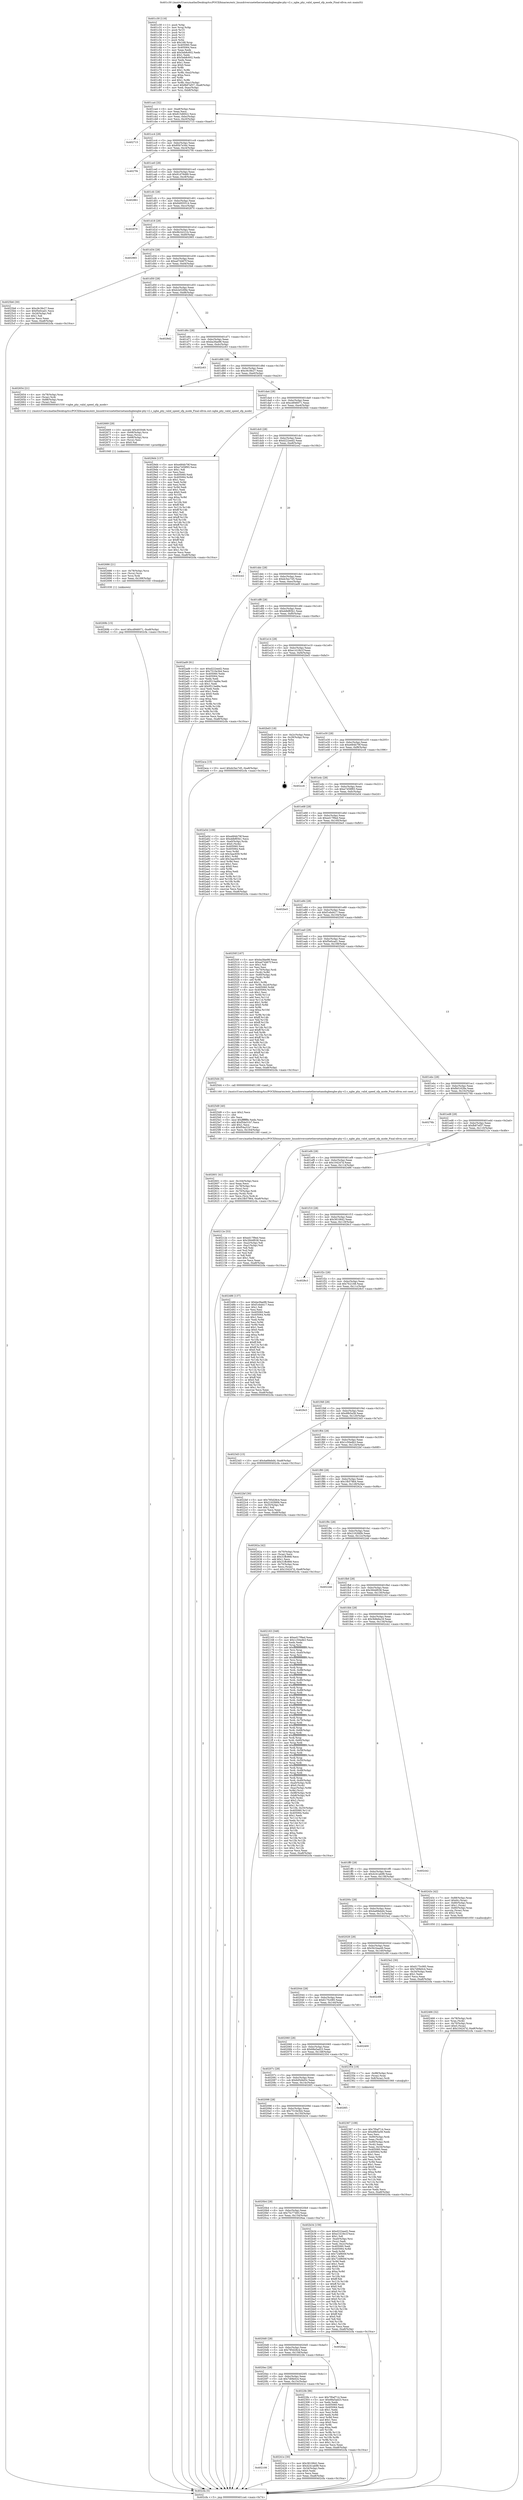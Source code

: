 digraph "0x401c30" {
  label = "0x401c30 (/mnt/c/Users/mathe/Desktop/tcc/POCII/binaries/extr_linuxdriversnetethernetamdxgbexgbe-phy-v2.c_xgbe_phy_valid_speed_sfp_mode_Final-ollvm.out::main(0))"
  labelloc = "t"
  node[shape=record]

  Entry [label="",width=0.3,height=0.3,shape=circle,fillcolor=black,style=filled]
  "0x401ca4" [label="{
     0x401ca4 [32]\l
     | [instrs]\l
     &nbsp;&nbsp;0x401ca4 \<+6\>: mov -0xa8(%rbp),%eax\l
     &nbsp;&nbsp;0x401caa \<+2\>: mov %eax,%ecx\l
     &nbsp;&nbsp;0x401cac \<+6\>: sub $0x815d6922,%ecx\l
     &nbsp;&nbsp;0x401cb2 \<+6\>: mov %eax,-0xbc(%rbp)\l
     &nbsp;&nbsp;0x401cb8 \<+6\>: mov %ecx,-0xc0(%rbp)\l
     &nbsp;&nbsp;0x401cbe \<+6\>: je 0000000000402715 \<main+0xae5\>\l
  }"]
  "0x402715" [label="{
     0x402715\l
  }", style=dashed]
  "0x401cc4" [label="{
     0x401cc4 [28]\l
     | [instrs]\l
     &nbsp;&nbsp;0x401cc4 \<+5\>: jmp 0000000000401cc9 \<main+0x99\>\l
     &nbsp;&nbsp;0x401cc9 \<+6\>: mov -0xbc(%rbp),%eax\l
     &nbsp;&nbsp;0x401ccf \<+5\>: sub $0x85b7e3dc,%eax\l
     &nbsp;&nbsp;0x401cd4 \<+6\>: mov %eax,-0xc4(%rbp)\l
     &nbsp;&nbsp;0x401cda \<+6\>: je 00000000004027f4 \<main+0xbc4\>\l
  }"]
  Exit [label="",width=0.3,height=0.3,shape=circle,fillcolor=black,style=filled,peripheries=2]
  "0x4027f4" [label="{
     0x4027f4\l
  }", style=dashed]
  "0x401ce0" [label="{
     0x401ce0 [28]\l
     | [instrs]\l
     &nbsp;&nbsp;0x401ce0 \<+5\>: jmp 0000000000401ce5 \<main+0xb5\>\l
     &nbsp;&nbsp;0x401ce5 \<+6\>: mov -0xbc(%rbp),%eax\l
     &nbsp;&nbsp;0x401ceb \<+5\>: sub $0x91d78489,%eax\l
     &nbsp;&nbsp;0x401cf0 \<+6\>: mov %eax,-0xc8(%rbp)\l
     &nbsp;&nbsp;0x401cf6 \<+6\>: je 0000000000402861 \<main+0xc31\>\l
  }"]
  "0x40269b" [label="{
     0x40269b [15]\l
     | [instrs]\l
     &nbsp;&nbsp;0x40269b \<+10\>: movl $0xcd946071,-0xa8(%rbp)\l
     &nbsp;&nbsp;0x4026a5 \<+5\>: jmp 0000000000402cfa \<main+0x10ca\>\l
  }"]
  "0x402861" [label="{
     0x402861\l
  }", style=dashed]
  "0x401cfc" [label="{
     0x401cfc [28]\l
     | [instrs]\l
     &nbsp;&nbsp;0x401cfc \<+5\>: jmp 0000000000401d01 \<main+0xd1\>\l
     &nbsp;&nbsp;0x401d01 \<+6\>: mov -0xbc(%rbp),%eax\l
     &nbsp;&nbsp;0x401d07 \<+5\>: sub $0x94955514,%eax\l
     &nbsp;&nbsp;0x401d0c \<+6\>: mov %eax,-0xcc(%rbp)\l
     &nbsp;&nbsp;0x401d12 \<+6\>: je 0000000000402870 \<main+0xc40\>\l
  }"]
  "0x402686" [label="{
     0x402686 [21]\l
     | [instrs]\l
     &nbsp;&nbsp;0x402686 \<+4\>: mov -0x78(%rbp),%rcx\l
     &nbsp;&nbsp;0x40268a \<+3\>: mov (%rcx),%rcx\l
     &nbsp;&nbsp;0x40268d \<+3\>: mov %rcx,%rdi\l
     &nbsp;&nbsp;0x402690 \<+6\>: mov %eax,-0x168(%rbp)\l
     &nbsp;&nbsp;0x402696 \<+5\>: call 0000000000401030 \<free@plt\>\l
     | [calls]\l
     &nbsp;&nbsp;0x401030 \{1\} (unknown)\l
  }"]
  "0x402870" [label="{
     0x402870\l
  }", style=dashed]
  "0x401d18" [label="{
     0x401d18 [28]\l
     | [instrs]\l
     &nbsp;&nbsp;0x401d18 \<+5\>: jmp 0000000000401d1d \<main+0xed\>\l
     &nbsp;&nbsp;0x401d1d \<+6\>: mov -0xbc(%rbp),%eax\l
     &nbsp;&nbsp;0x401d23 \<+5\>: sub $0x9b24221b,%eax\l
     &nbsp;&nbsp;0x401d28 \<+6\>: mov %eax,-0xd0(%rbp)\l
     &nbsp;&nbsp;0x401d2e \<+6\>: je 0000000000402965 \<main+0xd35\>\l
  }"]
  "0x402669" [label="{
     0x402669 [29]\l
     | [instrs]\l
     &nbsp;&nbsp;0x402669 \<+10\>: movabs $0x4030d6,%rdi\l
     &nbsp;&nbsp;0x402673 \<+4\>: mov -0x68(%rbp),%rcx\l
     &nbsp;&nbsp;0x402677 \<+2\>: mov %eax,(%rcx)\l
     &nbsp;&nbsp;0x402679 \<+4\>: mov -0x68(%rbp),%rcx\l
     &nbsp;&nbsp;0x40267d \<+2\>: mov (%rcx),%esi\l
     &nbsp;&nbsp;0x40267f \<+2\>: mov $0x0,%al\l
     &nbsp;&nbsp;0x402681 \<+5\>: call 0000000000401040 \<printf@plt\>\l
     | [calls]\l
     &nbsp;&nbsp;0x401040 \{1\} (unknown)\l
  }"]
  "0x402965" [label="{
     0x402965\l
  }", style=dashed]
  "0x401d34" [label="{
     0x401d34 [28]\l
     | [instrs]\l
     &nbsp;&nbsp;0x401d34 \<+5\>: jmp 0000000000401d39 \<main+0x109\>\l
     &nbsp;&nbsp;0x401d39 \<+6\>: mov -0xbc(%rbp),%eax\l
     &nbsp;&nbsp;0x401d3f \<+5\>: sub $0xad7d467f,%eax\l
     &nbsp;&nbsp;0x401d44 \<+6\>: mov %eax,-0xd4(%rbp)\l
     &nbsp;&nbsp;0x401d4a \<+6\>: je 00000000004025b6 \<main+0x986\>\l
  }"]
  "0x402601" [label="{
     0x402601 [41]\l
     | [instrs]\l
     &nbsp;&nbsp;0x402601 \<+6\>: mov -0x164(%rbp),%ecx\l
     &nbsp;&nbsp;0x402607 \<+3\>: imul %eax,%ecx\l
     &nbsp;&nbsp;0x40260a \<+4\>: mov -0x78(%rbp),%rsi\l
     &nbsp;&nbsp;0x40260e \<+3\>: mov (%rsi),%rsi\l
     &nbsp;&nbsp;0x402611 \<+4\>: mov -0x70(%rbp),%rdi\l
     &nbsp;&nbsp;0x402615 \<+3\>: movslq (%rdi),%rdi\l
     &nbsp;&nbsp;0x402618 \<+3\>: mov %ecx,(%rsi,%rdi,4)\l
     &nbsp;&nbsp;0x40261b \<+10\>: movl $0x1fb57864,-0xa8(%rbp)\l
     &nbsp;&nbsp;0x402625 \<+5\>: jmp 0000000000402cfa \<main+0x10ca\>\l
  }"]
  "0x4025b6" [label="{
     0x4025b6 [30]\l
     | [instrs]\l
     &nbsp;&nbsp;0x4025b6 \<+5\>: mov $0xc9c3fe27,%eax\l
     &nbsp;&nbsp;0x4025bb \<+5\>: mov $0xf5e0cad1,%ecx\l
     &nbsp;&nbsp;0x4025c0 \<+3\>: mov -0x2d(%rbp),%dl\l
     &nbsp;&nbsp;0x4025c3 \<+3\>: test $0x1,%dl\l
     &nbsp;&nbsp;0x4025c6 \<+3\>: cmovne %ecx,%eax\l
     &nbsp;&nbsp;0x4025c9 \<+6\>: mov %eax,-0xa8(%rbp)\l
     &nbsp;&nbsp;0x4025cf \<+5\>: jmp 0000000000402cfa \<main+0x10ca\>\l
  }"]
  "0x401d50" [label="{
     0x401d50 [28]\l
     | [instrs]\l
     &nbsp;&nbsp;0x401d50 \<+5\>: jmp 0000000000401d55 \<main+0x125\>\l
     &nbsp;&nbsp;0x401d55 \<+6\>: mov -0xbc(%rbp),%eax\l
     &nbsp;&nbsp;0x401d5b \<+5\>: sub $0xb2e5269e,%eax\l
     &nbsp;&nbsp;0x401d60 \<+6\>: mov %eax,-0xd8(%rbp)\l
     &nbsp;&nbsp;0x401d66 \<+6\>: je 00000000004028d2 \<main+0xca2\>\l
  }"]
  "0x4025d9" [label="{
     0x4025d9 [40]\l
     | [instrs]\l
     &nbsp;&nbsp;0x4025d9 \<+5\>: mov $0x2,%ecx\l
     &nbsp;&nbsp;0x4025de \<+1\>: cltd\l
     &nbsp;&nbsp;0x4025df \<+2\>: idiv %ecx\l
     &nbsp;&nbsp;0x4025e1 \<+6\>: imul $0xfffffffe,%edx,%ecx\l
     &nbsp;&nbsp;0x4025e7 \<+6\>: add $0xf54a31b7,%ecx\l
     &nbsp;&nbsp;0x4025ed \<+3\>: add $0x1,%ecx\l
     &nbsp;&nbsp;0x4025f0 \<+6\>: sub $0xf54a31b7,%ecx\l
     &nbsp;&nbsp;0x4025f6 \<+6\>: mov %ecx,-0x164(%rbp)\l
     &nbsp;&nbsp;0x4025fc \<+5\>: call 0000000000401160 \<next_i\>\l
     | [calls]\l
     &nbsp;&nbsp;0x401160 \{1\} (/mnt/c/Users/mathe/Desktop/tcc/POCII/binaries/extr_linuxdriversnetethernetamdxgbexgbe-phy-v2.c_xgbe_phy_valid_speed_sfp_mode_Final-ollvm.out::next_i)\l
  }"]
  "0x4028d2" [label="{
     0x4028d2\l
  }", style=dashed]
  "0x401d6c" [label="{
     0x401d6c [28]\l
     | [instrs]\l
     &nbsp;&nbsp;0x401d6c \<+5\>: jmp 0000000000401d71 \<main+0x141\>\l
     &nbsp;&nbsp;0x401d71 \<+6\>: mov -0xbc(%rbp),%eax\l
     &nbsp;&nbsp;0x401d77 \<+5\>: sub $0xba3fae98,%eax\l
     &nbsp;&nbsp;0x401d7c \<+6\>: mov %eax,-0xdc(%rbp)\l
     &nbsp;&nbsp;0x401d82 \<+6\>: je 0000000000402c63 \<main+0x1033\>\l
  }"]
  "0x402466" [label="{
     0x402466 [32]\l
     | [instrs]\l
     &nbsp;&nbsp;0x402466 \<+4\>: mov -0x78(%rbp),%rdi\l
     &nbsp;&nbsp;0x40246a \<+3\>: mov %rax,(%rdi)\l
     &nbsp;&nbsp;0x40246d \<+4\>: mov -0x70(%rbp),%rax\l
     &nbsp;&nbsp;0x402471 \<+6\>: movl $0x0,(%rax)\l
     &nbsp;&nbsp;0x402477 \<+10\>: movl $0x104247d,-0xa8(%rbp)\l
     &nbsp;&nbsp;0x402481 \<+5\>: jmp 0000000000402cfa \<main+0x10ca\>\l
  }"]
  "0x402c63" [label="{
     0x402c63\l
  }", style=dashed]
  "0x401d88" [label="{
     0x401d88 [28]\l
     | [instrs]\l
     &nbsp;&nbsp;0x401d88 \<+5\>: jmp 0000000000401d8d \<main+0x15d\>\l
     &nbsp;&nbsp;0x401d8d \<+6\>: mov -0xbc(%rbp),%eax\l
     &nbsp;&nbsp;0x401d93 \<+5\>: sub $0xc9c3fe27,%eax\l
     &nbsp;&nbsp;0x401d98 \<+6\>: mov %eax,-0xe0(%rbp)\l
     &nbsp;&nbsp;0x401d9e \<+6\>: je 0000000000402654 \<main+0xa24\>\l
  }"]
  "0x402108" [label="{
     0x402108\l
  }", style=dashed]
  "0x402654" [label="{
     0x402654 [21]\l
     | [instrs]\l
     &nbsp;&nbsp;0x402654 \<+4\>: mov -0x78(%rbp),%rax\l
     &nbsp;&nbsp;0x402658 \<+3\>: mov (%rax),%rdi\l
     &nbsp;&nbsp;0x40265b \<+7\>: mov -0x88(%rbp),%rax\l
     &nbsp;&nbsp;0x402662 \<+2\>: mov (%rax),%esi\l
     &nbsp;&nbsp;0x402664 \<+5\>: call 0000000000401530 \<xgbe_phy_valid_speed_sfp_mode\>\l
     | [calls]\l
     &nbsp;&nbsp;0x401530 \{1\} (/mnt/c/Users/mathe/Desktop/tcc/POCII/binaries/extr_linuxdriversnetethernetamdxgbexgbe-phy-v2.c_xgbe_phy_valid_speed_sfp_mode_Final-ollvm.out::xgbe_phy_valid_speed_sfp_mode)\l
  }"]
  "0x401da4" [label="{
     0x401da4 [28]\l
     | [instrs]\l
     &nbsp;&nbsp;0x401da4 \<+5\>: jmp 0000000000401da9 \<main+0x179\>\l
     &nbsp;&nbsp;0x401da9 \<+6\>: mov -0xbc(%rbp),%eax\l
     &nbsp;&nbsp;0x401daf \<+5\>: sub $0xcd946071,%eax\l
     &nbsp;&nbsp;0x401db4 \<+6\>: mov %eax,-0xe4(%rbp)\l
     &nbsp;&nbsp;0x401dba \<+6\>: je 00000000004029d4 \<main+0xda4\>\l
  }"]
  "0x40241e" [label="{
     0x40241e [30]\l
     | [instrs]\l
     &nbsp;&nbsp;0x40241e \<+5\>: mov $0x3810842,%eax\l
     &nbsp;&nbsp;0x402423 \<+5\>: mov $0x4241ab98,%ecx\l
     &nbsp;&nbsp;0x402428 \<+3\>: mov -0x34(%rbp),%edx\l
     &nbsp;&nbsp;0x40242b \<+3\>: cmp $0x0,%edx\l
     &nbsp;&nbsp;0x40242e \<+3\>: cmove %ecx,%eax\l
     &nbsp;&nbsp;0x402431 \<+6\>: mov %eax,-0xa8(%rbp)\l
     &nbsp;&nbsp;0x402437 \<+5\>: jmp 0000000000402cfa \<main+0x10ca\>\l
  }"]
  "0x4029d4" [label="{
     0x4029d4 [137]\l
     | [instrs]\l
     &nbsp;&nbsp;0x4029d4 \<+5\>: mov $0xe684b79f,%eax\l
     &nbsp;&nbsp;0x4029d9 \<+5\>: mov $0xe7459f93,%ecx\l
     &nbsp;&nbsp;0x4029de \<+2\>: mov $0x1,%dl\l
     &nbsp;&nbsp;0x4029e0 \<+2\>: xor %esi,%esi\l
     &nbsp;&nbsp;0x4029e2 \<+7\>: mov 0x405060,%edi\l
     &nbsp;&nbsp;0x4029e9 \<+8\>: mov 0x405064,%r8d\l
     &nbsp;&nbsp;0x4029f1 \<+3\>: sub $0x1,%esi\l
     &nbsp;&nbsp;0x4029f4 \<+3\>: mov %edi,%r9d\l
     &nbsp;&nbsp;0x4029f7 \<+3\>: add %esi,%r9d\l
     &nbsp;&nbsp;0x4029fa \<+4\>: imul %r9d,%edi\l
     &nbsp;&nbsp;0x4029fe \<+3\>: and $0x1,%edi\l
     &nbsp;&nbsp;0x402a01 \<+3\>: cmp $0x0,%edi\l
     &nbsp;&nbsp;0x402a04 \<+4\>: sete %r10b\l
     &nbsp;&nbsp;0x402a08 \<+4\>: cmp $0xa,%r8d\l
     &nbsp;&nbsp;0x402a0c \<+4\>: setl %r11b\l
     &nbsp;&nbsp;0x402a10 \<+3\>: mov %r10b,%bl\l
     &nbsp;&nbsp;0x402a13 \<+3\>: xor $0xff,%bl\l
     &nbsp;&nbsp;0x402a16 \<+3\>: mov %r11b,%r14b\l
     &nbsp;&nbsp;0x402a19 \<+4\>: xor $0xff,%r14b\l
     &nbsp;&nbsp;0x402a1d \<+3\>: xor $0x1,%dl\l
     &nbsp;&nbsp;0x402a20 \<+3\>: mov %bl,%r15b\l
     &nbsp;&nbsp;0x402a23 \<+4\>: and $0xff,%r15b\l
     &nbsp;&nbsp;0x402a27 \<+3\>: and %dl,%r10b\l
     &nbsp;&nbsp;0x402a2a \<+3\>: mov %r14b,%r12b\l
     &nbsp;&nbsp;0x402a2d \<+4\>: and $0xff,%r12b\l
     &nbsp;&nbsp;0x402a31 \<+3\>: and %dl,%r11b\l
     &nbsp;&nbsp;0x402a34 \<+3\>: or %r10b,%r15b\l
     &nbsp;&nbsp;0x402a37 \<+3\>: or %r11b,%r12b\l
     &nbsp;&nbsp;0x402a3a \<+3\>: xor %r12b,%r15b\l
     &nbsp;&nbsp;0x402a3d \<+3\>: or %r14b,%bl\l
     &nbsp;&nbsp;0x402a40 \<+3\>: xor $0xff,%bl\l
     &nbsp;&nbsp;0x402a43 \<+3\>: or $0x1,%dl\l
     &nbsp;&nbsp;0x402a46 \<+2\>: and %dl,%bl\l
     &nbsp;&nbsp;0x402a48 \<+3\>: or %bl,%r15b\l
     &nbsp;&nbsp;0x402a4b \<+4\>: test $0x1,%r15b\l
     &nbsp;&nbsp;0x402a4f \<+3\>: cmovne %ecx,%eax\l
     &nbsp;&nbsp;0x402a52 \<+6\>: mov %eax,-0xa8(%rbp)\l
     &nbsp;&nbsp;0x402a58 \<+5\>: jmp 0000000000402cfa \<main+0x10ca\>\l
  }"]
  "0x401dc0" [label="{
     0x401dc0 [28]\l
     | [instrs]\l
     &nbsp;&nbsp;0x401dc0 \<+5\>: jmp 0000000000401dc5 \<main+0x195\>\l
     &nbsp;&nbsp;0x401dc5 \<+6\>: mov -0xbc(%rbp),%eax\l
     &nbsp;&nbsp;0x401dcb \<+5\>: sub $0xd222eed2,%eax\l
     &nbsp;&nbsp;0x401dd0 \<+6\>: mov %eax,-0xe8(%rbp)\l
     &nbsp;&nbsp;0x401dd6 \<+6\>: je 0000000000402ce2 \<main+0x10b2\>\l
  }"]
  "0x402367" [label="{
     0x402367 [108]\l
     | [instrs]\l
     &nbsp;&nbsp;0x402367 \<+5\>: mov $0x7f0af714,%ecx\l
     &nbsp;&nbsp;0x40236c \<+5\>: mov $0xd9b5a58,%edx\l
     &nbsp;&nbsp;0x402371 \<+2\>: xor %esi,%esi\l
     &nbsp;&nbsp;0x402373 \<+7\>: mov -0x90(%rbp),%rdi\l
     &nbsp;&nbsp;0x40237a \<+2\>: mov %eax,(%rdi)\l
     &nbsp;&nbsp;0x40237c \<+7\>: mov -0x90(%rbp),%rdi\l
     &nbsp;&nbsp;0x402383 \<+2\>: mov (%rdi),%eax\l
     &nbsp;&nbsp;0x402385 \<+3\>: mov %eax,-0x34(%rbp)\l
     &nbsp;&nbsp;0x402388 \<+7\>: mov 0x405060,%eax\l
     &nbsp;&nbsp;0x40238f \<+8\>: mov 0x405064,%r8d\l
     &nbsp;&nbsp;0x402397 \<+3\>: sub $0x1,%esi\l
     &nbsp;&nbsp;0x40239a \<+3\>: mov %eax,%r9d\l
     &nbsp;&nbsp;0x40239d \<+3\>: add %esi,%r9d\l
     &nbsp;&nbsp;0x4023a0 \<+4\>: imul %r9d,%eax\l
     &nbsp;&nbsp;0x4023a4 \<+3\>: and $0x1,%eax\l
     &nbsp;&nbsp;0x4023a7 \<+3\>: cmp $0x0,%eax\l
     &nbsp;&nbsp;0x4023aa \<+4\>: sete %r10b\l
     &nbsp;&nbsp;0x4023ae \<+4\>: cmp $0xa,%r8d\l
     &nbsp;&nbsp;0x4023b2 \<+4\>: setl %r11b\l
     &nbsp;&nbsp;0x4023b6 \<+3\>: mov %r10b,%bl\l
     &nbsp;&nbsp;0x4023b9 \<+3\>: and %r11b,%bl\l
     &nbsp;&nbsp;0x4023bc \<+3\>: xor %r11b,%r10b\l
     &nbsp;&nbsp;0x4023bf \<+3\>: or %r10b,%bl\l
     &nbsp;&nbsp;0x4023c2 \<+3\>: test $0x1,%bl\l
     &nbsp;&nbsp;0x4023c5 \<+3\>: cmovne %edx,%ecx\l
     &nbsp;&nbsp;0x4023c8 \<+6\>: mov %ecx,-0xa8(%rbp)\l
     &nbsp;&nbsp;0x4023ce \<+5\>: jmp 0000000000402cfa \<main+0x10ca\>\l
  }"]
  "0x402ce2" [label="{
     0x402ce2\l
  }", style=dashed]
  "0x401ddc" [label="{
     0x401ddc [28]\l
     | [instrs]\l
     &nbsp;&nbsp;0x401ddc \<+5\>: jmp 0000000000401de1 \<main+0x1b1\>\l
     &nbsp;&nbsp;0x401de1 \<+6\>: mov -0xbc(%rbp),%eax\l
     &nbsp;&nbsp;0x401de7 \<+5\>: sub $0xdc5ec7d5,%eax\l
     &nbsp;&nbsp;0x401dec \<+6\>: mov %eax,-0xec(%rbp)\l
     &nbsp;&nbsp;0x401df2 \<+6\>: je 0000000000402ad9 \<main+0xea9\>\l
  }"]
  "0x4020ec" [label="{
     0x4020ec [28]\l
     | [instrs]\l
     &nbsp;&nbsp;0x4020ec \<+5\>: jmp 00000000004020f1 \<main+0x4c1\>\l
     &nbsp;&nbsp;0x4020f1 \<+6\>: mov -0xbc(%rbp),%eax\l
     &nbsp;&nbsp;0x4020f7 \<+5\>: sub $0x7d0fe0c4,%eax\l
     &nbsp;&nbsp;0x4020fc \<+6\>: mov %eax,-0x15c(%rbp)\l
     &nbsp;&nbsp;0x402102 \<+6\>: je 000000000040241e \<main+0x7ee\>\l
  }"]
  "0x402ad9" [label="{
     0x402ad9 [91]\l
     | [instrs]\l
     &nbsp;&nbsp;0x402ad9 \<+5\>: mov $0xd222eed2,%eax\l
     &nbsp;&nbsp;0x402ade \<+5\>: mov $0x7510e3b4,%ecx\l
     &nbsp;&nbsp;0x402ae3 \<+7\>: mov 0x405060,%edx\l
     &nbsp;&nbsp;0x402aea \<+7\>: mov 0x405064,%esi\l
     &nbsp;&nbsp;0x402af1 \<+2\>: mov %edx,%edi\l
     &nbsp;&nbsp;0x402af3 \<+6\>: sub $0x9513ad6e,%edi\l
     &nbsp;&nbsp;0x402af9 \<+3\>: sub $0x1,%edi\l
     &nbsp;&nbsp;0x402afc \<+6\>: add $0x9513ad6e,%edi\l
     &nbsp;&nbsp;0x402b02 \<+3\>: imul %edi,%edx\l
     &nbsp;&nbsp;0x402b05 \<+3\>: and $0x1,%edx\l
     &nbsp;&nbsp;0x402b08 \<+3\>: cmp $0x0,%edx\l
     &nbsp;&nbsp;0x402b0b \<+4\>: sete %r8b\l
     &nbsp;&nbsp;0x402b0f \<+3\>: cmp $0xa,%esi\l
     &nbsp;&nbsp;0x402b12 \<+4\>: setl %r9b\l
     &nbsp;&nbsp;0x402b16 \<+3\>: mov %r8b,%r10b\l
     &nbsp;&nbsp;0x402b19 \<+3\>: and %r9b,%r10b\l
     &nbsp;&nbsp;0x402b1c \<+3\>: xor %r9b,%r8b\l
     &nbsp;&nbsp;0x402b1f \<+3\>: or %r8b,%r10b\l
     &nbsp;&nbsp;0x402b22 \<+4\>: test $0x1,%r10b\l
     &nbsp;&nbsp;0x402b26 \<+3\>: cmovne %ecx,%eax\l
     &nbsp;&nbsp;0x402b29 \<+6\>: mov %eax,-0xa8(%rbp)\l
     &nbsp;&nbsp;0x402b2f \<+5\>: jmp 0000000000402cfa \<main+0x10ca\>\l
  }"]
  "0x401df8" [label="{
     0x401df8 [28]\l
     | [instrs]\l
     &nbsp;&nbsp;0x401df8 \<+5\>: jmp 0000000000401dfd \<main+0x1cd\>\l
     &nbsp;&nbsp;0x401dfd \<+6\>: mov -0xbc(%rbp),%eax\l
     &nbsp;&nbsp;0x401e03 \<+5\>: sub $0xddbf65b1,%eax\l
     &nbsp;&nbsp;0x401e08 \<+6\>: mov %eax,-0xf0(%rbp)\l
     &nbsp;&nbsp;0x401e0e \<+6\>: je 0000000000402aca \<main+0xe9a\>\l
  }"]
  "0x4022fe" [label="{
     0x4022fe [86]\l
     | [instrs]\l
     &nbsp;&nbsp;0x4022fe \<+5\>: mov $0x7f0af714,%eax\l
     &nbsp;&nbsp;0x402303 \<+5\>: mov $0x68a5ad23,%ecx\l
     &nbsp;&nbsp;0x402308 \<+2\>: xor %edx,%edx\l
     &nbsp;&nbsp;0x40230a \<+7\>: mov 0x405060,%esi\l
     &nbsp;&nbsp;0x402311 \<+7\>: mov 0x405064,%edi\l
     &nbsp;&nbsp;0x402318 \<+3\>: sub $0x1,%edx\l
     &nbsp;&nbsp;0x40231b \<+3\>: mov %esi,%r8d\l
     &nbsp;&nbsp;0x40231e \<+3\>: add %edx,%r8d\l
     &nbsp;&nbsp;0x402321 \<+4\>: imul %r8d,%esi\l
     &nbsp;&nbsp;0x402325 \<+3\>: and $0x1,%esi\l
     &nbsp;&nbsp;0x402328 \<+3\>: cmp $0x0,%esi\l
     &nbsp;&nbsp;0x40232b \<+4\>: sete %r9b\l
     &nbsp;&nbsp;0x40232f \<+3\>: cmp $0xa,%edi\l
     &nbsp;&nbsp;0x402332 \<+4\>: setl %r10b\l
     &nbsp;&nbsp;0x402336 \<+3\>: mov %r9b,%r11b\l
     &nbsp;&nbsp;0x402339 \<+3\>: and %r10b,%r11b\l
     &nbsp;&nbsp;0x40233c \<+3\>: xor %r10b,%r9b\l
     &nbsp;&nbsp;0x40233f \<+3\>: or %r9b,%r11b\l
     &nbsp;&nbsp;0x402342 \<+4\>: test $0x1,%r11b\l
     &nbsp;&nbsp;0x402346 \<+3\>: cmovne %ecx,%eax\l
     &nbsp;&nbsp;0x402349 \<+6\>: mov %eax,-0xa8(%rbp)\l
     &nbsp;&nbsp;0x40234f \<+5\>: jmp 0000000000402cfa \<main+0x10ca\>\l
  }"]
  "0x402aca" [label="{
     0x402aca [15]\l
     | [instrs]\l
     &nbsp;&nbsp;0x402aca \<+10\>: movl $0xdc5ec7d5,-0xa8(%rbp)\l
     &nbsp;&nbsp;0x402ad4 \<+5\>: jmp 0000000000402cfa \<main+0x10ca\>\l
  }"]
  "0x401e14" [label="{
     0x401e14 [28]\l
     | [instrs]\l
     &nbsp;&nbsp;0x401e14 \<+5\>: jmp 0000000000401e19 \<main+0x1e9\>\l
     &nbsp;&nbsp;0x401e19 \<+6\>: mov -0xbc(%rbp),%eax\l
     &nbsp;&nbsp;0x401e1f \<+5\>: sub $0xe1410b1f,%eax\l
     &nbsp;&nbsp;0x401e24 \<+6\>: mov %eax,-0xf4(%rbp)\l
     &nbsp;&nbsp;0x401e2a \<+6\>: je 0000000000402bd3 \<main+0xfa3\>\l
  }"]
  "0x4020d0" [label="{
     0x4020d0 [28]\l
     | [instrs]\l
     &nbsp;&nbsp;0x4020d0 \<+5\>: jmp 00000000004020d5 \<main+0x4a5\>\l
     &nbsp;&nbsp;0x4020d5 \<+6\>: mov -0xbc(%rbp),%eax\l
     &nbsp;&nbsp;0x4020db \<+5\>: sub $0x785d28c4,%eax\l
     &nbsp;&nbsp;0x4020e0 \<+6\>: mov %eax,-0x158(%rbp)\l
     &nbsp;&nbsp;0x4020e6 \<+6\>: je 00000000004022fe \<main+0x6ce\>\l
  }"]
  "0x402bd3" [label="{
     0x402bd3 [18]\l
     | [instrs]\l
     &nbsp;&nbsp;0x402bd3 \<+3\>: mov -0x2c(%rbp),%eax\l
     &nbsp;&nbsp;0x402bd6 \<+4\>: lea -0x28(%rbp),%rsp\l
     &nbsp;&nbsp;0x402bda \<+1\>: pop %rbx\l
     &nbsp;&nbsp;0x402bdb \<+2\>: pop %r12\l
     &nbsp;&nbsp;0x402bdd \<+2\>: pop %r13\l
     &nbsp;&nbsp;0x402bdf \<+2\>: pop %r14\l
     &nbsp;&nbsp;0x402be1 \<+2\>: pop %r15\l
     &nbsp;&nbsp;0x402be3 \<+1\>: pop %rbp\l
     &nbsp;&nbsp;0x402be4 \<+1\>: ret\l
  }"]
  "0x401e30" [label="{
     0x401e30 [28]\l
     | [instrs]\l
     &nbsp;&nbsp;0x401e30 \<+5\>: jmp 0000000000401e35 \<main+0x205\>\l
     &nbsp;&nbsp;0x401e35 \<+6\>: mov -0xbc(%rbp),%eax\l
     &nbsp;&nbsp;0x401e3b \<+5\>: sub $0xe684b79f,%eax\l
     &nbsp;&nbsp;0x401e40 \<+6\>: mov %eax,-0xf8(%rbp)\l
     &nbsp;&nbsp;0x401e46 \<+6\>: je 0000000000402cc6 \<main+0x1096\>\l
  }"]
  "0x4026aa" [label="{
     0x4026aa\l
  }", style=dashed]
  "0x402cc6" [label="{
     0x402cc6\l
  }", style=dashed]
  "0x401e4c" [label="{
     0x401e4c [28]\l
     | [instrs]\l
     &nbsp;&nbsp;0x401e4c \<+5\>: jmp 0000000000401e51 \<main+0x221\>\l
     &nbsp;&nbsp;0x401e51 \<+6\>: mov -0xbc(%rbp),%eax\l
     &nbsp;&nbsp;0x401e57 \<+5\>: sub $0xe7459f93,%eax\l
     &nbsp;&nbsp;0x401e5c \<+6\>: mov %eax,-0xfc(%rbp)\l
     &nbsp;&nbsp;0x401e62 \<+6\>: je 0000000000402a5d \<main+0xe2d\>\l
  }"]
  "0x4020b4" [label="{
     0x4020b4 [28]\l
     | [instrs]\l
     &nbsp;&nbsp;0x4020b4 \<+5\>: jmp 00000000004020b9 \<main+0x489\>\l
     &nbsp;&nbsp;0x4020b9 \<+6\>: mov -0xbc(%rbp),%eax\l
     &nbsp;&nbsp;0x4020bf \<+5\>: sub $0x75c77493,%eax\l
     &nbsp;&nbsp;0x4020c4 \<+6\>: mov %eax,-0x154(%rbp)\l
     &nbsp;&nbsp;0x4020ca \<+6\>: je 00000000004026aa \<main+0xa7a\>\l
  }"]
  "0x402a5d" [label="{
     0x402a5d [109]\l
     | [instrs]\l
     &nbsp;&nbsp;0x402a5d \<+5\>: mov $0xe684b79f,%eax\l
     &nbsp;&nbsp;0x402a62 \<+5\>: mov $0xddbf65b1,%ecx\l
     &nbsp;&nbsp;0x402a67 \<+7\>: mov -0xa0(%rbp),%rdx\l
     &nbsp;&nbsp;0x402a6e \<+6\>: movl $0x0,(%rdx)\l
     &nbsp;&nbsp;0x402a74 \<+7\>: mov 0x405060,%esi\l
     &nbsp;&nbsp;0x402a7b \<+7\>: mov 0x405064,%edi\l
     &nbsp;&nbsp;0x402a82 \<+3\>: mov %esi,%r8d\l
     &nbsp;&nbsp;0x402a85 \<+7\>: sub $0x3aac659,%r8d\l
     &nbsp;&nbsp;0x402a8c \<+4\>: sub $0x1,%r8d\l
     &nbsp;&nbsp;0x402a90 \<+7\>: add $0x3aac659,%r8d\l
     &nbsp;&nbsp;0x402a97 \<+4\>: imul %r8d,%esi\l
     &nbsp;&nbsp;0x402a9b \<+3\>: and $0x1,%esi\l
     &nbsp;&nbsp;0x402a9e \<+3\>: cmp $0x0,%esi\l
     &nbsp;&nbsp;0x402aa1 \<+4\>: sete %r9b\l
     &nbsp;&nbsp;0x402aa5 \<+3\>: cmp $0xa,%edi\l
     &nbsp;&nbsp;0x402aa8 \<+4\>: setl %r10b\l
     &nbsp;&nbsp;0x402aac \<+3\>: mov %r9b,%r11b\l
     &nbsp;&nbsp;0x402aaf \<+3\>: and %r10b,%r11b\l
     &nbsp;&nbsp;0x402ab2 \<+3\>: xor %r10b,%r9b\l
     &nbsp;&nbsp;0x402ab5 \<+3\>: or %r9b,%r11b\l
     &nbsp;&nbsp;0x402ab8 \<+4\>: test $0x1,%r11b\l
     &nbsp;&nbsp;0x402abc \<+3\>: cmovne %ecx,%eax\l
     &nbsp;&nbsp;0x402abf \<+6\>: mov %eax,-0xa8(%rbp)\l
     &nbsp;&nbsp;0x402ac5 \<+5\>: jmp 0000000000402cfa \<main+0x10ca\>\l
  }"]
  "0x401e68" [label="{
     0x401e68 [28]\l
     | [instrs]\l
     &nbsp;&nbsp;0x401e68 \<+5\>: jmp 0000000000401e6d \<main+0x23d\>\l
     &nbsp;&nbsp;0x401e6d \<+6\>: mov -0xbc(%rbp),%eax\l
     &nbsp;&nbsp;0x401e73 \<+5\>: sub $0xed17f9ed,%eax\l
     &nbsp;&nbsp;0x401e78 \<+6\>: mov %eax,-0x100(%rbp)\l
     &nbsp;&nbsp;0x401e7e \<+6\>: je 0000000000402be5 \<main+0xfb5\>\l
  }"]
  "0x402b34" [label="{
     0x402b34 [159]\l
     | [instrs]\l
     &nbsp;&nbsp;0x402b34 \<+5\>: mov $0xd222eed2,%eax\l
     &nbsp;&nbsp;0x402b39 \<+5\>: mov $0xe1410b1f,%ecx\l
     &nbsp;&nbsp;0x402b3e \<+2\>: mov $0x1,%dl\l
     &nbsp;&nbsp;0x402b40 \<+7\>: mov -0xa0(%rbp),%rsi\l
     &nbsp;&nbsp;0x402b47 \<+2\>: mov (%rsi),%edi\l
     &nbsp;&nbsp;0x402b49 \<+3\>: mov %edi,-0x2c(%rbp)\l
     &nbsp;&nbsp;0x402b4c \<+7\>: mov 0x405060,%edi\l
     &nbsp;&nbsp;0x402b53 \<+8\>: mov 0x405064,%r8d\l
     &nbsp;&nbsp;0x402b5b \<+3\>: mov %edi,%r9d\l
     &nbsp;&nbsp;0x402b5e \<+7\>: sub $0x724f600f,%r9d\l
     &nbsp;&nbsp;0x402b65 \<+4\>: sub $0x1,%r9d\l
     &nbsp;&nbsp;0x402b69 \<+7\>: add $0x724f600f,%r9d\l
     &nbsp;&nbsp;0x402b70 \<+4\>: imul %r9d,%edi\l
     &nbsp;&nbsp;0x402b74 \<+3\>: and $0x1,%edi\l
     &nbsp;&nbsp;0x402b77 \<+3\>: cmp $0x0,%edi\l
     &nbsp;&nbsp;0x402b7a \<+4\>: sete %r10b\l
     &nbsp;&nbsp;0x402b7e \<+4\>: cmp $0xa,%r8d\l
     &nbsp;&nbsp;0x402b82 \<+4\>: setl %r11b\l
     &nbsp;&nbsp;0x402b86 \<+3\>: mov %r10b,%bl\l
     &nbsp;&nbsp;0x402b89 \<+3\>: xor $0xff,%bl\l
     &nbsp;&nbsp;0x402b8c \<+3\>: mov %r11b,%r14b\l
     &nbsp;&nbsp;0x402b8f \<+4\>: xor $0xff,%r14b\l
     &nbsp;&nbsp;0x402b93 \<+3\>: xor $0x0,%dl\l
     &nbsp;&nbsp;0x402b96 \<+3\>: mov %bl,%r15b\l
     &nbsp;&nbsp;0x402b99 \<+4\>: and $0x0,%r15b\l
     &nbsp;&nbsp;0x402b9d \<+3\>: and %dl,%r10b\l
     &nbsp;&nbsp;0x402ba0 \<+3\>: mov %r14b,%r12b\l
     &nbsp;&nbsp;0x402ba3 \<+4\>: and $0x0,%r12b\l
     &nbsp;&nbsp;0x402ba7 \<+3\>: and %dl,%r11b\l
     &nbsp;&nbsp;0x402baa \<+3\>: or %r10b,%r15b\l
     &nbsp;&nbsp;0x402bad \<+3\>: or %r11b,%r12b\l
     &nbsp;&nbsp;0x402bb0 \<+3\>: xor %r12b,%r15b\l
     &nbsp;&nbsp;0x402bb3 \<+3\>: or %r14b,%bl\l
     &nbsp;&nbsp;0x402bb6 \<+3\>: xor $0xff,%bl\l
     &nbsp;&nbsp;0x402bb9 \<+3\>: or $0x0,%dl\l
     &nbsp;&nbsp;0x402bbc \<+2\>: and %dl,%bl\l
     &nbsp;&nbsp;0x402bbe \<+3\>: or %bl,%r15b\l
     &nbsp;&nbsp;0x402bc1 \<+4\>: test $0x1,%r15b\l
     &nbsp;&nbsp;0x402bc5 \<+3\>: cmovne %ecx,%eax\l
     &nbsp;&nbsp;0x402bc8 \<+6\>: mov %eax,-0xa8(%rbp)\l
     &nbsp;&nbsp;0x402bce \<+5\>: jmp 0000000000402cfa \<main+0x10ca\>\l
  }"]
  "0x402be5" [label="{
     0x402be5\l
  }", style=dashed]
  "0x401e84" [label="{
     0x401e84 [28]\l
     | [instrs]\l
     &nbsp;&nbsp;0x401e84 \<+5\>: jmp 0000000000401e89 \<main+0x259\>\l
     &nbsp;&nbsp;0x401e89 \<+6\>: mov -0xbc(%rbp),%eax\l
     &nbsp;&nbsp;0x401e8f \<+5\>: sub $0xf1ebd417,%eax\l
     &nbsp;&nbsp;0x401e94 \<+6\>: mov %eax,-0x104(%rbp)\l
     &nbsp;&nbsp;0x401e9a \<+6\>: je 000000000040250f \<main+0x8df\>\l
  }"]
  "0x402098" [label="{
     0x402098 [28]\l
     | [instrs]\l
     &nbsp;&nbsp;0x402098 \<+5\>: jmp 000000000040209d \<main+0x46d\>\l
     &nbsp;&nbsp;0x40209d \<+6\>: mov -0xbc(%rbp),%eax\l
     &nbsp;&nbsp;0x4020a3 \<+5\>: sub $0x7510e3b4,%eax\l
     &nbsp;&nbsp;0x4020a8 \<+6\>: mov %eax,-0x150(%rbp)\l
     &nbsp;&nbsp;0x4020ae \<+6\>: je 0000000000402b34 \<main+0xf04\>\l
  }"]
  "0x40250f" [label="{
     0x40250f [167]\l
     | [instrs]\l
     &nbsp;&nbsp;0x40250f \<+5\>: mov $0xba3fae98,%eax\l
     &nbsp;&nbsp;0x402514 \<+5\>: mov $0xad7d467f,%ecx\l
     &nbsp;&nbsp;0x402519 \<+2\>: mov $0x1,%dl\l
     &nbsp;&nbsp;0x40251b \<+2\>: xor %esi,%esi\l
     &nbsp;&nbsp;0x40251d \<+4\>: mov -0x70(%rbp),%rdi\l
     &nbsp;&nbsp;0x402521 \<+3\>: mov (%rdi),%r8d\l
     &nbsp;&nbsp;0x402524 \<+4\>: mov -0x80(%rbp),%rdi\l
     &nbsp;&nbsp;0x402528 \<+3\>: cmp (%rdi),%r8d\l
     &nbsp;&nbsp;0x40252b \<+4\>: setl %r9b\l
     &nbsp;&nbsp;0x40252f \<+4\>: and $0x1,%r9b\l
     &nbsp;&nbsp;0x402533 \<+4\>: mov %r9b,-0x2d(%rbp)\l
     &nbsp;&nbsp;0x402537 \<+8\>: mov 0x405060,%r8d\l
     &nbsp;&nbsp;0x40253f \<+8\>: mov 0x405064,%r10d\l
     &nbsp;&nbsp;0x402547 \<+3\>: sub $0x1,%esi\l
     &nbsp;&nbsp;0x40254a \<+3\>: mov %r8d,%r11d\l
     &nbsp;&nbsp;0x40254d \<+3\>: add %esi,%r11d\l
     &nbsp;&nbsp;0x402550 \<+4\>: imul %r11d,%r8d\l
     &nbsp;&nbsp;0x402554 \<+4\>: and $0x1,%r8d\l
     &nbsp;&nbsp;0x402558 \<+4\>: cmp $0x0,%r8d\l
     &nbsp;&nbsp;0x40255c \<+4\>: sete %r9b\l
     &nbsp;&nbsp;0x402560 \<+4\>: cmp $0xa,%r10d\l
     &nbsp;&nbsp;0x402564 \<+3\>: setl %bl\l
     &nbsp;&nbsp;0x402567 \<+3\>: mov %r9b,%r14b\l
     &nbsp;&nbsp;0x40256a \<+4\>: xor $0xff,%r14b\l
     &nbsp;&nbsp;0x40256e \<+3\>: mov %bl,%r15b\l
     &nbsp;&nbsp;0x402571 \<+4\>: xor $0xff,%r15b\l
     &nbsp;&nbsp;0x402575 \<+3\>: xor $0x1,%dl\l
     &nbsp;&nbsp;0x402578 \<+3\>: mov %r14b,%r12b\l
     &nbsp;&nbsp;0x40257b \<+4\>: and $0xff,%r12b\l
     &nbsp;&nbsp;0x40257f \<+3\>: and %dl,%r9b\l
     &nbsp;&nbsp;0x402582 \<+3\>: mov %r15b,%r13b\l
     &nbsp;&nbsp;0x402585 \<+4\>: and $0xff,%r13b\l
     &nbsp;&nbsp;0x402589 \<+2\>: and %dl,%bl\l
     &nbsp;&nbsp;0x40258b \<+3\>: or %r9b,%r12b\l
     &nbsp;&nbsp;0x40258e \<+3\>: or %bl,%r13b\l
     &nbsp;&nbsp;0x402591 \<+3\>: xor %r13b,%r12b\l
     &nbsp;&nbsp;0x402594 \<+3\>: or %r15b,%r14b\l
     &nbsp;&nbsp;0x402597 \<+4\>: xor $0xff,%r14b\l
     &nbsp;&nbsp;0x40259b \<+3\>: or $0x1,%dl\l
     &nbsp;&nbsp;0x40259e \<+3\>: and %dl,%r14b\l
     &nbsp;&nbsp;0x4025a1 \<+3\>: or %r14b,%r12b\l
     &nbsp;&nbsp;0x4025a4 \<+4\>: test $0x1,%r12b\l
     &nbsp;&nbsp;0x4025a8 \<+3\>: cmovne %ecx,%eax\l
     &nbsp;&nbsp;0x4025ab \<+6\>: mov %eax,-0xa8(%rbp)\l
     &nbsp;&nbsp;0x4025b1 \<+5\>: jmp 0000000000402cfa \<main+0x10ca\>\l
  }"]
  "0x401ea0" [label="{
     0x401ea0 [28]\l
     | [instrs]\l
     &nbsp;&nbsp;0x401ea0 \<+5\>: jmp 0000000000401ea5 \<main+0x275\>\l
     &nbsp;&nbsp;0x401ea5 \<+6\>: mov -0xbc(%rbp),%eax\l
     &nbsp;&nbsp;0x401eab \<+5\>: sub $0xf5e0cad1,%eax\l
     &nbsp;&nbsp;0x401eb0 \<+6\>: mov %eax,-0x108(%rbp)\l
     &nbsp;&nbsp;0x401eb6 \<+6\>: je 00000000004025d4 \<main+0x9a4\>\l
  }"]
  "0x4026f1" [label="{
     0x4026f1\l
  }", style=dashed]
  "0x4025d4" [label="{
     0x4025d4 [5]\l
     | [instrs]\l
     &nbsp;&nbsp;0x4025d4 \<+5\>: call 0000000000401160 \<next_i\>\l
     | [calls]\l
     &nbsp;&nbsp;0x401160 \{1\} (/mnt/c/Users/mathe/Desktop/tcc/POCII/binaries/extr_linuxdriversnetethernetamdxgbexgbe-phy-v2.c_xgbe_phy_valid_speed_sfp_mode_Final-ollvm.out::next_i)\l
  }"]
  "0x401ebc" [label="{
     0x401ebc [28]\l
     | [instrs]\l
     &nbsp;&nbsp;0x401ebc \<+5\>: jmp 0000000000401ec1 \<main+0x291\>\l
     &nbsp;&nbsp;0x401ec1 \<+6\>: mov -0xbc(%rbp),%eax\l
     &nbsp;&nbsp;0x401ec7 \<+5\>: sub $0xfb01628a,%eax\l
     &nbsp;&nbsp;0x401ecc \<+6\>: mov %eax,-0x10c(%rbp)\l
     &nbsp;&nbsp;0x401ed2 \<+6\>: je 000000000040276b \<main+0xb3b\>\l
  }"]
  "0x40207c" [label="{
     0x40207c [28]\l
     | [instrs]\l
     &nbsp;&nbsp;0x40207c \<+5\>: jmp 0000000000402081 \<main+0x451\>\l
     &nbsp;&nbsp;0x402081 \<+6\>: mov -0xbc(%rbp),%eax\l
     &nbsp;&nbsp;0x402087 \<+5\>: sub $0x6d5d4d3c,%eax\l
     &nbsp;&nbsp;0x40208c \<+6\>: mov %eax,-0x14c(%rbp)\l
     &nbsp;&nbsp;0x402092 \<+6\>: je 00000000004026f1 \<main+0xac1\>\l
  }"]
  "0x40276b" [label="{
     0x40276b\l
  }", style=dashed]
  "0x401ed8" [label="{
     0x401ed8 [28]\l
     | [instrs]\l
     &nbsp;&nbsp;0x401ed8 \<+5\>: jmp 0000000000401edd \<main+0x2ad\>\l
     &nbsp;&nbsp;0x401edd \<+6\>: mov -0xbc(%rbp),%eax\l
     &nbsp;&nbsp;0x401ee3 \<+5\>: sub $0xfb87ef37,%eax\l
     &nbsp;&nbsp;0x401ee8 \<+6\>: mov %eax,-0x110(%rbp)\l
     &nbsp;&nbsp;0x401eee \<+6\>: je 000000000040212e \<main+0x4fe\>\l
  }"]
  "0x402354" [label="{
     0x402354 [19]\l
     | [instrs]\l
     &nbsp;&nbsp;0x402354 \<+7\>: mov -0x98(%rbp),%rax\l
     &nbsp;&nbsp;0x40235b \<+3\>: mov (%rax),%rax\l
     &nbsp;&nbsp;0x40235e \<+4\>: mov 0x8(%rax),%rdi\l
     &nbsp;&nbsp;0x402362 \<+5\>: call 0000000000401060 \<atoi@plt\>\l
     | [calls]\l
     &nbsp;&nbsp;0x401060 \{1\} (unknown)\l
  }"]
  "0x40212e" [label="{
     0x40212e [53]\l
     | [instrs]\l
     &nbsp;&nbsp;0x40212e \<+5\>: mov $0xed17f9ed,%eax\l
     &nbsp;&nbsp;0x402133 \<+5\>: mov $0x3944f038,%ecx\l
     &nbsp;&nbsp;0x402138 \<+6\>: mov -0xa2(%rbp),%dl\l
     &nbsp;&nbsp;0x40213e \<+7\>: mov -0xa1(%rbp),%sil\l
     &nbsp;&nbsp;0x402145 \<+3\>: mov %dl,%dil\l
     &nbsp;&nbsp;0x402148 \<+3\>: and %sil,%dil\l
     &nbsp;&nbsp;0x40214b \<+3\>: xor %sil,%dl\l
     &nbsp;&nbsp;0x40214e \<+3\>: or %dl,%dil\l
     &nbsp;&nbsp;0x402151 \<+4\>: test $0x1,%dil\l
     &nbsp;&nbsp;0x402155 \<+3\>: cmovne %ecx,%eax\l
     &nbsp;&nbsp;0x402158 \<+6\>: mov %eax,-0xa8(%rbp)\l
     &nbsp;&nbsp;0x40215e \<+5\>: jmp 0000000000402cfa \<main+0x10ca\>\l
  }"]
  "0x401ef4" [label="{
     0x401ef4 [28]\l
     | [instrs]\l
     &nbsp;&nbsp;0x401ef4 \<+5\>: jmp 0000000000401ef9 \<main+0x2c9\>\l
     &nbsp;&nbsp;0x401ef9 \<+6\>: mov -0xbc(%rbp),%eax\l
     &nbsp;&nbsp;0x401eff \<+5\>: sub $0x104247d,%eax\l
     &nbsp;&nbsp;0x401f04 \<+6\>: mov %eax,-0x114(%rbp)\l
     &nbsp;&nbsp;0x401f0a \<+6\>: je 0000000000402486 \<main+0x856\>\l
  }"]
  "0x402cfa" [label="{
     0x402cfa [5]\l
     | [instrs]\l
     &nbsp;&nbsp;0x402cfa \<+5\>: jmp 0000000000401ca4 \<main+0x74\>\l
  }"]
  "0x401c30" [label="{
     0x401c30 [116]\l
     | [instrs]\l
     &nbsp;&nbsp;0x401c30 \<+1\>: push %rbp\l
     &nbsp;&nbsp;0x401c31 \<+3\>: mov %rsp,%rbp\l
     &nbsp;&nbsp;0x401c34 \<+2\>: push %r15\l
     &nbsp;&nbsp;0x401c36 \<+2\>: push %r14\l
     &nbsp;&nbsp;0x401c38 \<+2\>: push %r13\l
     &nbsp;&nbsp;0x401c3a \<+2\>: push %r12\l
     &nbsp;&nbsp;0x401c3c \<+1\>: push %rbx\l
     &nbsp;&nbsp;0x401c3d \<+7\>: sub $0x168,%rsp\l
     &nbsp;&nbsp;0x401c44 \<+7\>: mov 0x405060,%eax\l
     &nbsp;&nbsp;0x401c4b \<+7\>: mov 0x405064,%ecx\l
     &nbsp;&nbsp;0x401c52 \<+2\>: mov %eax,%edx\l
     &nbsp;&nbsp;0x401c54 \<+6\>: add $0x5eb8c602,%edx\l
     &nbsp;&nbsp;0x401c5a \<+3\>: sub $0x1,%edx\l
     &nbsp;&nbsp;0x401c5d \<+6\>: sub $0x5eb8c602,%edx\l
     &nbsp;&nbsp;0x401c63 \<+3\>: imul %edx,%eax\l
     &nbsp;&nbsp;0x401c66 \<+3\>: and $0x1,%eax\l
     &nbsp;&nbsp;0x401c69 \<+3\>: cmp $0x0,%eax\l
     &nbsp;&nbsp;0x401c6c \<+4\>: sete %r8b\l
     &nbsp;&nbsp;0x401c70 \<+4\>: and $0x1,%r8b\l
     &nbsp;&nbsp;0x401c74 \<+7\>: mov %r8b,-0xa2(%rbp)\l
     &nbsp;&nbsp;0x401c7b \<+3\>: cmp $0xa,%ecx\l
     &nbsp;&nbsp;0x401c7e \<+4\>: setl %r8b\l
     &nbsp;&nbsp;0x401c82 \<+4\>: and $0x1,%r8b\l
     &nbsp;&nbsp;0x401c86 \<+7\>: mov %r8b,-0xa1(%rbp)\l
     &nbsp;&nbsp;0x401c8d \<+10\>: movl $0xfb87ef37,-0xa8(%rbp)\l
     &nbsp;&nbsp;0x401c97 \<+6\>: mov %edi,-0xac(%rbp)\l
     &nbsp;&nbsp;0x401c9d \<+7\>: mov %rsi,-0xb8(%rbp)\l
  }"]
  "0x402060" [label="{
     0x402060 [28]\l
     | [instrs]\l
     &nbsp;&nbsp;0x402060 \<+5\>: jmp 0000000000402065 \<main+0x435\>\l
     &nbsp;&nbsp;0x402065 \<+6\>: mov -0xbc(%rbp),%eax\l
     &nbsp;&nbsp;0x40206b \<+5\>: sub $0x68a5ad23,%eax\l
     &nbsp;&nbsp;0x402070 \<+6\>: mov %eax,-0x148(%rbp)\l
     &nbsp;&nbsp;0x402076 \<+6\>: je 0000000000402354 \<main+0x724\>\l
  }"]
  "0x402486" [label="{
     0x402486 [137]\l
     | [instrs]\l
     &nbsp;&nbsp;0x402486 \<+5\>: mov $0xba3fae98,%eax\l
     &nbsp;&nbsp;0x40248b \<+5\>: mov $0xf1ebd417,%ecx\l
     &nbsp;&nbsp;0x402490 \<+2\>: mov $0x1,%dl\l
     &nbsp;&nbsp;0x402492 \<+2\>: xor %esi,%esi\l
     &nbsp;&nbsp;0x402494 \<+7\>: mov 0x405060,%edi\l
     &nbsp;&nbsp;0x40249b \<+8\>: mov 0x405064,%r8d\l
     &nbsp;&nbsp;0x4024a3 \<+3\>: sub $0x1,%esi\l
     &nbsp;&nbsp;0x4024a6 \<+3\>: mov %edi,%r9d\l
     &nbsp;&nbsp;0x4024a9 \<+3\>: add %esi,%r9d\l
     &nbsp;&nbsp;0x4024ac \<+4\>: imul %r9d,%edi\l
     &nbsp;&nbsp;0x4024b0 \<+3\>: and $0x1,%edi\l
     &nbsp;&nbsp;0x4024b3 \<+3\>: cmp $0x0,%edi\l
     &nbsp;&nbsp;0x4024b6 \<+4\>: sete %r10b\l
     &nbsp;&nbsp;0x4024ba \<+4\>: cmp $0xa,%r8d\l
     &nbsp;&nbsp;0x4024be \<+4\>: setl %r11b\l
     &nbsp;&nbsp;0x4024c2 \<+3\>: mov %r10b,%bl\l
     &nbsp;&nbsp;0x4024c5 \<+3\>: xor $0xff,%bl\l
     &nbsp;&nbsp;0x4024c8 \<+3\>: mov %r11b,%r14b\l
     &nbsp;&nbsp;0x4024cb \<+4\>: xor $0xff,%r14b\l
     &nbsp;&nbsp;0x4024cf \<+3\>: xor $0x0,%dl\l
     &nbsp;&nbsp;0x4024d2 \<+3\>: mov %bl,%r15b\l
     &nbsp;&nbsp;0x4024d5 \<+4\>: and $0x0,%r15b\l
     &nbsp;&nbsp;0x4024d9 \<+3\>: and %dl,%r10b\l
     &nbsp;&nbsp;0x4024dc \<+3\>: mov %r14b,%r12b\l
     &nbsp;&nbsp;0x4024df \<+4\>: and $0x0,%r12b\l
     &nbsp;&nbsp;0x4024e3 \<+3\>: and %dl,%r11b\l
     &nbsp;&nbsp;0x4024e6 \<+3\>: or %r10b,%r15b\l
     &nbsp;&nbsp;0x4024e9 \<+3\>: or %r11b,%r12b\l
     &nbsp;&nbsp;0x4024ec \<+3\>: xor %r12b,%r15b\l
     &nbsp;&nbsp;0x4024ef \<+3\>: or %r14b,%bl\l
     &nbsp;&nbsp;0x4024f2 \<+3\>: xor $0xff,%bl\l
     &nbsp;&nbsp;0x4024f5 \<+3\>: or $0x0,%dl\l
     &nbsp;&nbsp;0x4024f8 \<+2\>: and %dl,%bl\l
     &nbsp;&nbsp;0x4024fa \<+3\>: or %bl,%r15b\l
     &nbsp;&nbsp;0x4024fd \<+4\>: test $0x1,%r15b\l
     &nbsp;&nbsp;0x402501 \<+3\>: cmovne %ecx,%eax\l
     &nbsp;&nbsp;0x402504 \<+6\>: mov %eax,-0xa8(%rbp)\l
     &nbsp;&nbsp;0x40250a \<+5\>: jmp 0000000000402cfa \<main+0x10ca\>\l
  }"]
  "0x401f10" [label="{
     0x401f10 [28]\l
     | [instrs]\l
     &nbsp;&nbsp;0x401f10 \<+5\>: jmp 0000000000401f15 \<main+0x2e5\>\l
     &nbsp;&nbsp;0x401f15 \<+6\>: mov -0xbc(%rbp),%eax\l
     &nbsp;&nbsp;0x401f1b \<+5\>: sub $0x3810842,%eax\l
     &nbsp;&nbsp;0x401f20 \<+6\>: mov %eax,-0x118(%rbp)\l
     &nbsp;&nbsp;0x401f26 \<+6\>: je 00000000004028c3 \<main+0xc93\>\l
  }"]
  "0x402400" [label="{
     0x402400\l
  }", style=dashed]
  "0x4028c3" [label="{
     0x4028c3\l
  }", style=dashed]
  "0x401f2c" [label="{
     0x401f2c [28]\l
     | [instrs]\l
     &nbsp;&nbsp;0x401f2c \<+5\>: jmp 0000000000401f31 \<main+0x301\>\l
     &nbsp;&nbsp;0x401f31 \<+6\>: mov -0xbc(%rbp),%eax\l
     &nbsp;&nbsp;0x401f37 \<+5\>: sub $0x7fc2168,%eax\l
     &nbsp;&nbsp;0x401f3c \<+6\>: mov %eax,-0x11c(%rbp)\l
     &nbsp;&nbsp;0x401f42 \<+6\>: je 00000000004029c5 \<main+0xd95\>\l
  }"]
  "0x402044" [label="{
     0x402044 [28]\l
     | [instrs]\l
     &nbsp;&nbsp;0x402044 \<+5\>: jmp 0000000000402049 \<main+0x419\>\l
     &nbsp;&nbsp;0x402049 \<+6\>: mov -0xbc(%rbp),%eax\l
     &nbsp;&nbsp;0x40204f \<+5\>: sub $0x6175c085,%eax\l
     &nbsp;&nbsp;0x402054 \<+6\>: mov %eax,-0x144(%rbp)\l
     &nbsp;&nbsp;0x40205a \<+6\>: je 0000000000402400 \<main+0x7d0\>\l
  }"]
  "0x4029c5" [label="{
     0x4029c5\l
  }", style=dashed]
  "0x401f48" [label="{
     0x401f48 [28]\l
     | [instrs]\l
     &nbsp;&nbsp;0x401f48 \<+5\>: jmp 0000000000401f4d \<main+0x31d\>\l
     &nbsp;&nbsp;0x401f4d \<+6\>: mov -0xbc(%rbp),%eax\l
     &nbsp;&nbsp;0x401f53 \<+5\>: sub $0xd9b5a58,%eax\l
     &nbsp;&nbsp;0x401f58 \<+6\>: mov %eax,-0x120(%rbp)\l
     &nbsp;&nbsp;0x401f5e \<+6\>: je 00000000004023d3 \<main+0x7a3\>\l
  }"]
  "0x402c88" [label="{
     0x402c88\l
  }", style=dashed]
  "0x4023d3" [label="{
     0x4023d3 [15]\l
     | [instrs]\l
     &nbsp;&nbsp;0x4023d3 \<+10\>: movl $0x4a68ebd4,-0xa8(%rbp)\l
     &nbsp;&nbsp;0x4023dd \<+5\>: jmp 0000000000402cfa \<main+0x10ca\>\l
  }"]
  "0x401f64" [label="{
     0x401f64 [28]\l
     | [instrs]\l
     &nbsp;&nbsp;0x401f64 \<+5\>: jmp 0000000000401f69 \<main+0x339\>\l
     &nbsp;&nbsp;0x401f69 \<+6\>: mov -0xbc(%rbp),%eax\l
     &nbsp;&nbsp;0x401f6f \<+5\>: sub $0x1c50edb3,%eax\l
     &nbsp;&nbsp;0x401f74 \<+6\>: mov %eax,-0x124(%rbp)\l
     &nbsp;&nbsp;0x401f7a \<+6\>: je 00000000004022bf \<main+0x68f\>\l
  }"]
  "0x402028" [label="{
     0x402028 [28]\l
     | [instrs]\l
     &nbsp;&nbsp;0x402028 \<+5\>: jmp 000000000040202d \<main+0x3fd\>\l
     &nbsp;&nbsp;0x40202d \<+6\>: mov -0xbc(%rbp),%eax\l
     &nbsp;&nbsp;0x402033 \<+5\>: sub $0x5b24aa49,%eax\l
     &nbsp;&nbsp;0x402038 \<+6\>: mov %eax,-0x140(%rbp)\l
     &nbsp;&nbsp;0x40203e \<+6\>: je 0000000000402c88 \<main+0x1058\>\l
  }"]
  "0x4022bf" [label="{
     0x4022bf [30]\l
     | [instrs]\l
     &nbsp;&nbsp;0x4022bf \<+5\>: mov $0x785d28c4,%eax\l
     &nbsp;&nbsp;0x4022c4 \<+5\>: mov $0x2162fd0b,%ecx\l
     &nbsp;&nbsp;0x4022c9 \<+3\>: mov -0x35(%rbp),%dl\l
     &nbsp;&nbsp;0x4022cc \<+3\>: test $0x1,%dl\l
     &nbsp;&nbsp;0x4022cf \<+3\>: cmovne %ecx,%eax\l
     &nbsp;&nbsp;0x4022d2 \<+6\>: mov %eax,-0xa8(%rbp)\l
     &nbsp;&nbsp;0x4022d8 \<+5\>: jmp 0000000000402cfa \<main+0x10ca\>\l
  }"]
  "0x401f80" [label="{
     0x401f80 [28]\l
     | [instrs]\l
     &nbsp;&nbsp;0x401f80 \<+5\>: jmp 0000000000401f85 \<main+0x355\>\l
     &nbsp;&nbsp;0x401f85 \<+6\>: mov -0xbc(%rbp),%eax\l
     &nbsp;&nbsp;0x401f8b \<+5\>: sub $0x1fb57864,%eax\l
     &nbsp;&nbsp;0x401f90 \<+6\>: mov %eax,-0x128(%rbp)\l
     &nbsp;&nbsp;0x401f96 \<+6\>: je 000000000040262a \<main+0x9fa\>\l
  }"]
  "0x4023e2" [label="{
     0x4023e2 [30]\l
     | [instrs]\l
     &nbsp;&nbsp;0x4023e2 \<+5\>: mov $0x6175c085,%eax\l
     &nbsp;&nbsp;0x4023e7 \<+5\>: mov $0x7d0fe0c4,%ecx\l
     &nbsp;&nbsp;0x4023ec \<+3\>: mov -0x34(%rbp),%edx\l
     &nbsp;&nbsp;0x4023ef \<+3\>: cmp $0x1,%edx\l
     &nbsp;&nbsp;0x4023f2 \<+3\>: cmovl %ecx,%eax\l
     &nbsp;&nbsp;0x4023f5 \<+6\>: mov %eax,-0xa8(%rbp)\l
     &nbsp;&nbsp;0x4023fb \<+5\>: jmp 0000000000402cfa \<main+0x10ca\>\l
  }"]
  "0x40262a" [label="{
     0x40262a [42]\l
     | [instrs]\l
     &nbsp;&nbsp;0x40262a \<+4\>: mov -0x70(%rbp),%rax\l
     &nbsp;&nbsp;0x40262e \<+2\>: mov (%rax),%ecx\l
     &nbsp;&nbsp;0x402630 \<+6\>: sub $0x31ffc868,%ecx\l
     &nbsp;&nbsp;0x402636 \<+3\>: add $0x1,%ecx\l
     &nbsp;&nbsp;0x402639 \<+6\>: add $0x31ffc868,%ecx\l
     &nbsp;&nbsp;0x40263f \<+4\>: mov -0x70(%rbp),%rax\l
     &nbsp;&nbsp;0x402643 \<+2\>: mov %ecx,(%rax)\l
     &nbsp;&nbsp;0x402645 \<+10\>: movl $0x104247d,-0xa8(%rbp)\l
     &nbsp;&nbsp;0x40264f \<+5\>: jmp 0000000000402cfa \<main+0x10ca\>\l
  }"]
  "0x401f9c" [label="{
     0x401f9c [28]\l
     | [instrs]\l
     &nbsp;&nbsp;0x401f9c \<+5\>: jmp 0000000000401fa1 \<main+0x371\>\l
     &nbsp;&nbsp;0x401fa1 \<+6\>: mov -0xbc(%rbp),%eax\l
     &nbsp;&nbsp;0x401fa7 \<+5\>: sub $0x2162fd0b,%eax\l
     &nbsp;&nbsp;0x401fac \<+6\>: mov %eax,-0x12c(%rbp)\l
     &nbsp;&nbsp;0x401fb2 \<+6\>: je 00000000004022dd \<main+0x6ad\>\l
  }"]
  "0x40200c" [label="{
     0x40200c [28]\l
     | [instrs]\l
     &nbsp;&nbsp;0x40200c \<+5\>: jmp 0000000000402011 \<main+0x3e1\>\l
     &nbsp;&nbsp;0x402011 \<+6\>: mov -0xbc(%rbp),%eax\l
     &nbsp;&nbsp;0x402017 \<+5\>: sub $0x4a68ebd4,%eax\l
     &nbsp;&nbsp;0x40201c \<+6\>: mov %eax,-0x13c(%rbp)\l
     &nbsp;&nbsp;0x402022 \<+6\>: je 00000000004023e2 \<main+0x7b2\>\l
  }"]
  "0x4022dd" [label="{
     0x4022dd\l
  }", style=dashed]
  "0x401fb8" [label="{
     0x401fb8 [28]\l
     | [instrs]\l
     &nbsp;&nbsp;0x401fb8 \<+5\>: jmp 0000000000401fbd \<main+0x38d\>\l
     &nbsp;&nbsp;0x401fbd \<+6\>: mov -0xbc(%rbp),%eax\l
     &nbsp;&nbsp;0x401fc3 \<+5\>: sub $0x3944f038,%eax\l
     &nbsp;&nbsp;0x401fc8 \<+6\>: mov %eax,-0x130(%rbp)\l
     &nbsp;&nbsp;0x401fce \<+6\>: je 0000000000402163 \<main+0x533\>\l
  }"]
  "0x40243c" [label="{
     0x40243c [42]\l
     | [instrs]\l
     &nbsp;&nbsp;0x40243c \<+7\>: mov -0x88(%rbp),%rax\l
     &nbsp;&nbsp;0x402443 \<+6\>: movl $0x64,(%rax)\l
     &nbsp;&nbsp;0x402449 \<+4\>: mov -0x80(%rbp),%rax\l
     &nbsp;&nbsp;0x40244d \<+6\>: movl $0x1,(%rax)\l
     &nbsp;&nbsp;0x402453 \<+4\>: mov -0x80(%rbp),%rax\l
     &nbsp;&nbsp;0x402457 \<+3\>: movslq (%rax),%rax\l
     &nbsp;&nbsp;0x40245a \<+4\>: shl $0x2,%rax\l
     &nbsp;&nbsp;0x40245e \<+3\>: mov %rax,%rdi\l
     &nbsp;&nbsp;0x402461 \<+5\>: call 0000000000401050 \<malloc@plt\>\l
     | [calls]\l
     &nbsp;&nbsp;0x401050 \{1\} (unknown)\l
  }"]
  "0x402163" [label="{
     0x402163 [348]\l
     | [instrs]\l
     &nbsp;&nbsp;0x402163 \<+5\>: mov $0xed17f9ed,%eax\l
     &nbsp;&nbsp;0x402168 \<+5\>: mov $0x1c50edb3,%ecx\l
     &nbsp;&nbsp;0x40216d \<+2\>: xor %edx,%edx\l
     &nbsp;&nbsp;0x40216f \<+3\>: mov %rsp,%rsi\l
     &nbsp;&nbsp;0x402172 \<+4\>: add $0xfffffffffffffff0,%rsi\l
     &nbsp;&nbsp;0x402176 \<+3\>: mov %rsi,%rsp\l
     &nbsp;&nbsp;0x402179 \<+7\>: mov %rsi,-0xa0(%rbp)\l
     &nbsp;&nbsp;0x402180 \<+3\>: mov %rsp,%rsi\l
     &nbsp;&nbsp;0x402183 \<+4\>: add $0xfffffffffffffff0,%rsi\l
     &nbsp;&nbsp;0x402187 \<+3\>: mov %rsi,%rsp\l
     &nbsp;&nbsp;0x40218a \<+3\>: mov %rsp,%rdi\l
     &nbsp;&nbsp;0x40218d \<+4\>: add $0xfffffffffffffff0,%rdi\l
     &nbsp;&nbsp;0x402191 \<+3\>: mov %rdi,%rsp\l
     &nbsp;&nbsp;0x402194 \<+7\>: mov %rdi,-0x98(%rbp)\l
     &nbsp;&nbsp;0x40219b \<+3\>: mov %rsp,%rdi\l
     &nbsp;&nbsp;0x40219e \<+4\>: add $0xfffffffffffffff0,%rdi\l
     &nbsp;&nbsp;0x4021a2 \<+3\>: mov %rdi,%rsp\l
     &nbsp;&nbsp;0x4021a5 \<+7\>: mov %rdi,-0x90(%rbp)\l
     &nbsp;&nbsp;0x4021ac \<+3\>: mov %rsp,%rdi\l
     &nbsp;&nbsp;0x4021af \<+4\>: add $0xfffffffffffffff0,%rdi\l
     &nbsp;&nbsp;0x4021b3 \<+3\>: mov %rdi,%rsp\l
     &nbsp;&nbsp;0x4021b6 \<+7\>: mov %rdi,-0x88(%rbp)\l
     &nbsp;&nbsp;0x4021bd \<+3\>: mov %rsp,%rdi\l
     &nbsp;&nbsp;0x4021c0 \<+4\>: add $0xfffffffffffffff0,%rdi\l
     &nbsp;&nbsp;0x4021c4 \<+3\>: mov %rdi,%rsp\l
     &nbsp;&nbsp;0x4021c7 \<+4\>: mov %rdi,-0x80(%rbp)\l
     &nbsp;&nbsp;0x4021cb \<+3\>: mov %rsp,%rdi\l
     &nbsp;&nbsp;0x4021ce \<+4\>: add $0xfffffffffffffff0,%rdi\l
     &nbsp;&nbsp;0x4021d2 \<+3\>: mov %rdi,%rsp\l
     &nbsp;&nbsp;0x4021d5 \<+4\>: mov %rdi,-0x78(%rbp)\l
     &nbsp;&nbsp;0x4021d9 \<+3\>: mov %rsp,%rdi\l
     &nbsp;&nbsp;0x4021dc \<+4\>: add $0xfffffffffffffff0,%rdi\l
     &nbsp;&nbsp;0x4021e0 \<+3\>: mov %rdi,%rsp\l
     &nbsp;&nbsp;0x4021e3 \<+4\>: mov %rdi,-0x70(%rbp)\l
     &nbsp;&nbsp;0x4021e7 \<+3\>: mov %rsp,%rdi\l
     &nbsp;&nbsp;0x4021ea \<+4\>: add $0xfffffffffffffff0,%rdi\l
     &nbsp;&nbsp;0x4021ee \<+3\>: mov %rdi,%rsp\l
     &nbsp;&nbsp;0x4021f1 \<+4\>: mov %rdi,-0x68(%rbp)\l
     &nbsp;&nbsp;0x4021f5 \<+3\>: mov %rsp,%rdi\l
     &nbsp;&nbsp;0x4021f8 \<+4\>: add $0xfffffffffffffff0,%rdi\l
     &nbsp;&nbsp;0x4021fc \<+3\>: mov %rdi,%rsp\l
     &nbsp;&nbsp;0x4021ff \<+4\>: mov %rdi,-0x60(%rbp)\l
     &nbsp;&nbsp;0x402203 \<+3\>: mov %rsp,%rdi\l
     &nbsp;&nbsp;0x402206 \<+4\>: add $0xfffffffffffffff0,%rdi\l
     &nbsp;&nbsp;0x40220a \<+3\>: mov %rdi,%rsp\l
     &nbsp;&nbsp;0x40220d \<+4\>: mov %rdi,-0x58(%rbp)\l
     &nbsp;&nbsp;0x402211 \<+3\>: mov %rsp,%rdi\l
     &nbsp;&nbsp;0x402214 \<+4\>: add $0xfffffffffffffff0,%rdi\l
     &nbsp;&nbsp;0x402218 \<+3\>: mov %rdi,%rsp\l
     &nbsp;&nbsp;0x40221b \<+4\>: mov %rdi,-0x50(%rbp)\l
     &nbsp;&nbsp;0x40221f \<+3\>: mov %rsp,%rdi\l
     &nbsp;&nbsp;0x402222 \<+4\>: add $0xfffffffffffffff0,%rdi\l
     &nbsp;&nbsp;0x402226 \<+3\>: mov %rdi,%rsp\l
     &nbsp;&nbsp;0x402229 \<+4\>: mov %rdi,-0x48(%rbp)\l
     &nbsp;&nbsp;0x40222d \<+3\>: mov %rsp,%rdi\l
     &nbsp;&nbsp;0x402230 \<+4\>: add $0xfffffffffffffff0,%rdi\l
     &nbsp;&nbsp;0x402234 \<+3\>: mov %rdi,%rsp\l
     &nbsp;&nbsp;0x402237 \<+4\>: mov %rdi,-0x40(%rbp)\l
     &nbsp;&nbsp;0x40223b \<+7\>: mov -0xa0(%rbp),%rdi\l
     &nbsp;&nbsp;0x402242 \<+6\>: movl $0x0,(%rdi)\l
     &nbsp;&nbsp;0x402248 \<+7\>: mov -0xac(%rbp),%r8d\l
     &nbsp;&nbsp;0x40224f \<+3\>: mov %r8d,(%rsi)\l
     &nbsp;&nbsp;0x402252 \<+7\>: mov -0x98(%rbp),%rdi\l
     &nbsp;&nbsp;0x402259 \<+7\>: mov -0xb8(%rbp),%r9\l
     &nbsp;&nbsp;0x402260 \<+3\>: mov %r9,(%rdi)\l
     &nbsp;&nbsp;0x402263 \<+3\>: cmpl $0x2,(%rsi)\l
     &nbsp;&nbsp;0x402266 \<+4\>: setne %r10b\l
     &nbsp;&nbsp;0x40226a \<+4\>: and $0x1,%r10b\l
     &nbsp;&nbsp;0x40226e \<+4\>: mov %r10b,-0x35(%rbp)\l
     &nbsp;&nbsp;0x402272 \<+8\>: mov 0x405060,%r11d\l
     &nbsp;&nbsp;0x40227a \<+7\>: mov 0x405064,%ebx\l
     &nbsp;&nbsp;0x402281 \<+3\>: sub $0x1,%edx\l
     &nbsp;&nbsp;0x402284 \<+3\>: mov %r11d,%r14d\l
     &nbsp;&nbsp;0x402287 \<+3\>: add %edx,%r14d\l
     &nbsp;&nbsp;0x40228a \<+4\>: imul %r14d,%r11d\l
     &nbsp;&nbsp;0x40228e \<+4\>: and $0x1,%r11d\l
     &nbsp;&nbsp;0x402292 \<+4\>: cmp $0x0,%r11d\l
     &nbsp;&nbsp;0x402296 \<+4\>: sete %r10b\l
     &nbsp;&nbsp;0x40229a \<+3\>: cmp $0xa,%ebx\l
     &nbsp;&nbsp;0x40229d \<+4\>: setl %r15b\l
     &nbsp;&nbsp;0x4022a1 \<+3\>: mov %r10b,%r12b\l
     &nbsp;&nbsp;0x4022a4 \<+3\>: and %r15b,%r12b\l
     &nbsp;&nbsp;0x4022a7 \<+3\>: xor %r15b,%r10b\l
     &nbsp;&nbsp;0x4022aa \<+3\>: or %r10b,%r12b\l
     &nbsp;&nbsp;0x4022ad \<+4\>: test $0x1,%r12b\l
     &nbsp;&nbsp;0x4022b1 \<+3\>: cmovne %ecx,%eax\l
     &nbsp;&nbsp;0x4022b4 \<+6\>: mov %eax,-0xa8(%rbp)\l
     &nbsp;&nbsp;0x4022ba \<+5\>: jmp 0000000000402cfa \<main+0x10ca\>\l
  }"]
  "0x401fd4" [label="{
     0x401fd4 [28]\l
     | [instrs]\l
     &nbsp;&nbsp;0x401fd4 \<+5\>: jmp 0000000000401fd9 \<main+0x3a9\>\l
     &nbsp;&nbsp;0x401fd9 \<+6\>: mov -0xbc(%rbp),%eax\l
     &nbsp;&nbsp;0x401fdf \<+5\>: sub $0x3b8e6a18,%eax\l
     &nbsp;&nbsp;0x401fe4 \<+6\>: mov %eax,-0x134(%rbp)\l
     &nbsp;&nbsp;0x401fea \<+6\>: je 0000000000402cb2 \<main+0x1082\>\l
  }"]
  "0x401ff0" [label="{
     0x401ff0 [28]\l
     | [instrs]\l
     &nbsp;&nbsp;0x401ff0 \<+5\>: jmp 0000000000401ff5 \<main+0x3c5\>\l
     &nbsp;&nbsp;0x401ff5 \<+6\>: mov -0xbc(%rbp),%eax\l
     &nbsp;&nbsp;0x401ffb \<+5\>: sub $0x4241ab98,%eax\l
     &nbsp;&nbsp;0x402000 \<+6\>: mov %eax,-0x138(%rbp)\l
     &nbsp;&nbsp;0x402006 \<+6\>: je 000000000040243c \<main+0x80c\>\l
  }"]
  "0x402cb2" [label="{
     0x402cb2\l
  }", style=dashed]
  Entry -> "0x401c30" [label=" 1"]
  "0x401ca4" -> "0x402715" [label=" 0"]
  "0x401ca4" -> "0x401cc4" [label=" 24"]
  "0x402bd3" -> Exit [label=" 1"]
  "0x401cc4" -> "0x4027f4" [label=" 0"]
  "0x401cc4" -> "0x401ce0" [label=" 24"]
  "0x402b34" -> "0x402cfa" [label=" 1"]
  "0x401ce0" -> "0x402861" [label=" 0"]
  "0x401ce0" -> "0x401cfc" [label=" 24"]
  "0x402ad9" -> "0x402cfa" [label=" 1"]
  "0x401cfc" -> "0x402870" [label=" 0"]
  "0x401cfc" -> "0x401d18" [label=" 24"]
  "0x402aca" -> "0x402cfa" [label=" 1"]
  "0x401d18" -> "0x402965" [label=" 0"]
  "0x401d18" -> "0x401d34" [label=" 24"]
  "0x402a5d" -> "0x402cfa" [label=" 1"]
  "0x401d34" -> "0x4025b6" [label=" 2"]
  "0x401d34" -> "0x401d50" [label=" 22"]
  "0x4029d4" -> "0x402cfa" [label=" 1"]
  "0x401d50" -> "0x4028d2" [label=" 0"]
  "0x401d50" -> "0x401d6c" [label=" 22"]
  "0x40269b" -> "0x402cfa" [label=" 1"]
  "0x401d6c" -> "0x402c63" [label=" 0"]
  "0x401d6c" -> "0x401d88" [label=" 22"]
  "0x402686" -> "0x40269b" [label=" 1"]
  "0x401d88" -> "0x402654" [label=" 1"]
  "0x401d88" -> "0x401da4" [label=" 21"]
  "0x402669" -> "0x402686" [label=" 1"]
  "0x401da4" -> "0x4029d4" [label=" 1"]
  "0x401da4" -> "0x401dc0" [label=" 20"]
  "0x402654" -> "0x402669" [label=" 1"]
  "0x401dc0" -> "0x402ce2" [label=" 0"]
  "0x401dc0" -> "0x401ddc" [label=" 20"]
  "0x402601" -> "0x402cfa" [label=" 1"]
  "0x401ddc" -> "0x402ad9" [label=" 1"]
  "0x401ddc" -> "0x401df8" [label=" 19"]
  "0x4025d9" -> "0x402601" [label=" 1"]
  "0x401df8" -> "0x402aca" [label=" 1"]
  "0x401df8" -> "0x401e14" [label=" 18"]
  "0x4025d4" -> "0x4025d9" [label=" 1"]
  "0x401e14" -> "0x402bd3" [label=" 1"]
  "0x401e14" -> "0x401e30" [label=" 17"]
  "0x40250f" -> "0x402cfa" [label=" 2"]
  "0x401e30" -> "0x402cc6" [label=" 0"]
  "0x401e30" -> "0x401e4c" [label=" 17"]
  "0x402486" -> "0x402cfa" [label=" 2"]
  "0x401e4c" -> "0x402a5d" [label=" 1"]
  "0x401e4c" -> "0x401e68" [label=" 16"]
  "0x40243c" -> "0x402466" [label=" 1"]
  "0x401e68" -> "0x402be5" [label=" 0"]
  "0x401e68" -> "0x401e84" [label=" 16"]
  "0x40241e" -> "0x402cfa" [label=" 1"]
  "0x401e84" -> "0x40250f" [label=" 2"]
  "0x401e84" -> "0x401ea0" [label=" 14"]
  "0x4020ec" -> "0x40241e" [label=" 1"]
  "0x401ea0" -> "0x4025d4" [label=" 1"]
  "0x401ea0" -> "0x401ebc" [label=" 13"]
  "0x40262a" -> "0x402cfa" [label=" 1"]
  "0x401ebc" -> "0x40276b" [label=" 0"]
  "0x401ebc" -> "0x401ed8" [label=" 13"]
  "0x4023d3" -> "0x402cfa" [label=" 1"]
  "0x401ed8" -> "0x40212e" [label=" 1"]
  "0x401ed8" -> "0x401ef4" [label=" 12"]
  "0x40212e" -> "0x402cfa" [label=" 1"]
  "0x401c30" -> "0x401ca4" [label=" 1"]
  "0x402cfa" -> "0x401ca4" [label=" 23"]
  "0x402367" -> "0x402cfa" [label=" 1"]
  "0x401ef4" -> "0x402486" [label=" 2"]
  "0x401ef4" -> "0x401f10" [label=" 10"]
  "0x4022fe" -> "0x402cfa" [label=" 1"]
  "0x401f10" -> "0x4028c3" [label=" 0"]
  "0x401f10" -> "0x401f2c" [label=" 10"]
  "0x4020d0" -> "0x4020ec" [label=" 1"]
  "0x401f2c" -> "0x4029c5" [label=" 0"]
  "0x401f2c" -> "0x401f48" [label=" 10"]
  "0x4025b6" -> "0x402cfa" [label=" 2"]
  "0x401f48" -> "0x4023d3" [label=" 1"]
  "0x401f48" -> "0x401f64" [label=" 9"]
  "0x4020b4" -> "0x4020d0" [label=" 2"]
  "0x401f64" -> "0x4022bf" [label=" 1"]
  "0x401f64" -> "0x401f80" [label=" 8"]
  "0x402466" -> "0x402cfa" [label=" 1"]
  "0x401f80" -> "0x40262a" [label=" 1"]
  "0x401f80" -> "0x401f9c" [label=" 7"]
  "0x402098" -> "0x4020b4" [label=" 2"]
  "0x401f9c" -> "0x4022dd" [label=" 0"]
  "0x401f9c" -> "0x401fb8" [label=" 7"]
  "0x4020ec" -> "0x402108" [label=" 0"]
  "0x401fb8" -> "0x402163" [label=" 1"]
  "0x401fb8" -> "0x401fd4" [label=" 6"]
  "0x40207c" -> "0x402098" [label=" 3"]
  "0x402163" -> "0x402cfa" [label=" 1"]
  "0x4022bf" -> "0x402cfa" [label=" 1"]
  "0x4023e2" -> "0x402cfa" [label=" 1"]
  "0x401fd4" -> "0x402cb2" [label=" 0"]
  "0x401fd4" -> "0x401ff0" [label=" 6"]
  "0x40207c" -> "0x4026f1" [label=" 0"]
  "0x401ff0" -> "0x40243c" [label=" 1"]
  "0x401ff0" -> "0x40200c" [label=" 5"]
  "0x402098" -> "0x402b34" [label=" 1"]
  "0x40200c" -> "0x4023e2" [label=" 1"]
  "0x40200c" -> "0x402028" [label=" 4"]
  "0x4020b4" -> "0x4026aa" [label=" 0"]
  "0x402028" -> "0x402c88" [label=" 0"]
  "0x402028" -> "0x402044" [label=" 4"]
  "0x4020d0" -> "0x4022fe" [label=" 1"]
  "0x402044" -> "0x402400" [label=" 0"]
  "0x402044" -> "0x402060" [label=" 4"]
  "0x402354" -> "0x402367" [label=" 1"]
  "0x402060" -> "0x402354" [label=" 1"]
  "0x402060" -> "0x40207c" [label=" 3"]
}
